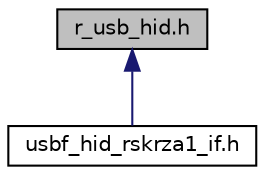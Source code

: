 digraph "r_usb_hid.h"
{
 // LATEX_PDF_SIZE
  edge [fontname="Helvetica",fontsize="10",labelfontname="Helvetica",labelfontsize="10"];
  node [fontname="Helvetica",fontsize="10",shape=record];
  Node1 [label="r_usb_hid.h",height=0.2,width=0.4,color="black", fillcolor="grey75", style="filled", fontcolor="black",tooltip=" "];
  Node1 -> Node2 [dir="back",color="midnightblue",fontsize="10",style="solid",fontname="Helvetica"];
  Node2 [label="usbf_hid_rskrza1_if.h",height=0.2,width=0.4,color="black", fillcolor="white", style="filled",URL="$df/d19/usbf__hid__rskrza1__if_8h.html",tooltip=" "];
}
